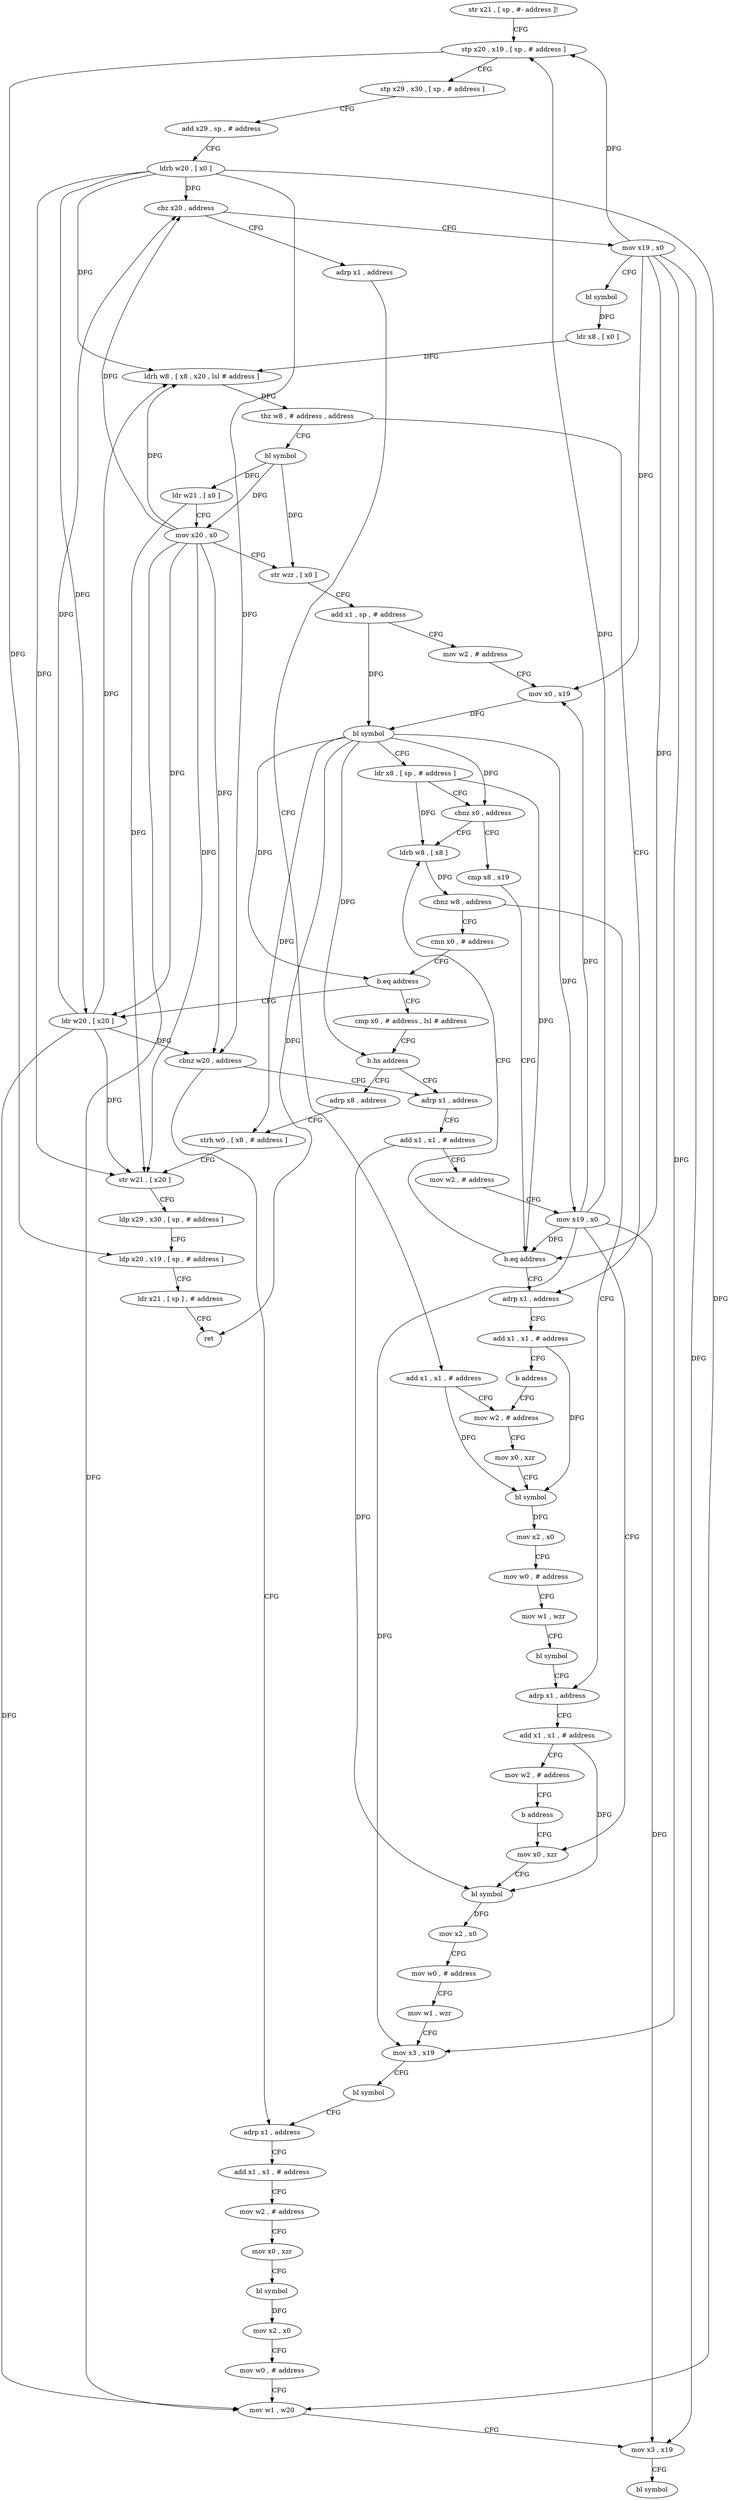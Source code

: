 digraph "func" {
"4232508" [label = "str x21 , [ sp , #- address ]!" ]
"4232512" [label = "stp x20 , x19 , [ sp , # address ]" ]
"4232516" [label = "stp x29 , x30 , [ sp , # address ]" ]
"4232520" [label = "add x29 , sp , # address" ]
"4232524" [label = "ldrb w20 , [ x0 ]" ]
"4232528" [label = "cbz x20 , address" ]
"4232664" [label = "adrp x1 , address" ]
"4232532" [label = "mov x19 , x0" ]
"4232668" [label = "add x1 , x1 , # address" ]
"4232672" [label = "mov w2 , # address" ]
"4232536" [label = "bl symbol" ]
"4232540" [label = "ldr x8 , [ x0 ]" ]
"4232544" [label = "ldrh w8 , [ x8 , x20 , lsl # address ]" ]
"4232548" [label = "tbz w8 , # address , address" ]
"4232652" [label = "adrp x1 , address" ]
"4232552" [label = "bl symbol" ]
"4232740" [label = "mov x0 , xzr" ]
"4232744" [label = "bl symbol" ]
"4232748" [label = "mov x2 , x0" ]
"4232752" [label = "mov w0 , # address" ]
"4232756" [label = "mov w1 , wzr" ]
"4232760" [label = "mov x3 , x19" ]
"4232764" [label = "bl symbol" ]
"4232768" [label = "adrp x1 , address" ]
"4232656" [label = "add x1 , x1 , # address" ]
"4232660" [label = "b address" ]
"4232556" [label = "ldr w21 , [ x0 ]" ]
"4232560" [label = "mov x20 , x0" ]
"4232564" [label = "str wzr , [ x0 ]" ]
"4232568" [label = "add x1 , sp , # address" ]
"4232572" [label = "mov w2 , # address" ]
"4232576" [label = "mov x0 , x19" ]
"4232580" [label = "bl symbol" ]
"4232584" [label = "ldr x8 , [ sp , # address ]" ]
"4232588" [label = "cbnz x0 , address" ]
"4232600" [label = "ldrb w8 , [ x8 ]" ]
"4232592" [label = "cmp x8 , x19" ]
"4232676" [label = "mov x0 , xzr" ]
"4232680" [label = "bl symbol" ]
"4232684" [label = "mov x2 , x0" ]
"4232688" [label = "mov w0 , # address" ]
"4232692" [label = "mov w1 , wzr" ]
"4232696" [label = "bl symbol" ]
"4232700" [label = "adrp x1 , address" ]
"4232604" [label = "cbnz w8 , address" ]
"4232608" [label = "cmn x0 , # address" ]
"4232596" [label = "b.eq address" ]
"4232704" [label = "add x1 , x1 , # address" ]
"4232708" [label = "mov w2 , # address" ]
"4232712" [label = "b address" ]
"4232612" [label = "b.eq address" ]
"4232716" [label = "ldr w20 , [ x20 ]" ]
"4232616" [label = "cmp x0 , # address , lsl # address" ]
"4232720" [label = "cbnz w20 , address" ]
"4232724" [label = "adrp x1 , address" ]
"4232620" [label = "b.hs address" ]
"4232624" [label = "adrp x8 , address" ]
"4232772" [label = "add x1 , x1 , # address" ]
"4232776" [label = "mov w2 , # address" ]
"4232780" [label = "mov x0 , xzr" ]
"4232784" [label = "bl symbol" ]
"4232788" [label = "mov x2 , x0" ]
"4232792" [label = "mov w0 , # address" ]
"4232796" [label = "mov w1 , w20" ]
"4232800" [label = "mov x3 , x19" ]
"4232804" [label = "bl symbol" ]
"4232728" [label = "add x1 , x1 , # address" ]
"4232732" [label = "mov w2 , # address" ]
"4232736" [label = "mov x19 , x0" ]
"4232628" [label = "strh w0 , [ x8 , # address ]" ]
"4232632" [label = "str w21 , [ x20 ]" ]
"4232636" [label = "ldp x29 , x30 , [ sp , # address ]" ]
"4232640" [label = "ldp x20 , x19 , [ sp , # address ]" ]
"4232644" [label = "ldr x21 , [ sp ] , # address" ]
"4232648" [label = "ret" ]
"4232508" -> "4232512" [ label = "CFG" ]
"4232512" -> "4232516" [ label = "CFG" ]
"4232512" -> "4232640" [ label = "DFG" ]
"4232516" -> "4232520" [ label = "CFG" ]
"4232520" -> "4232524" [ label = "CFG" ]
"4232524" -> "4232528" [ label = "DFG" ]
"4232524" -> "4232544" [ label = "DFG" ]
"4232524" -> "4232796" [ label = "DFG" ]
"4232524" -> "4232716" [ label = "DFG" ]
"4232524" -> "4232720" [ label = "DFG" ]
"4232524" -> "4232632" [ label = "DFG" ]
"4232528" -> "4232664" [ label = "CFG" ]
"4232528" -> "4232532" [ label = "CFG" ]
"4232664" -> "4232668" [ label = "CFG" ]
"4232532" -> "4232536" [ label = "CFG" ]
"4232532" -> "4232512" [ label = "DFG" ]
"4232532" -> "4232576" [ label = "DFG" ]
"4232532" -> "4232596" [ label = "DFG" ]
"4232532" -> "4232760" [ label = "DFG" ]
"4232532" -> "4232800" [ label = "DFG" ]
"4232668" -> "4232672" [ label = "CFG" ]
"4232668" -> "4232680" [ label = "DFG" ]
"4232672" -> "4232676" [ label = "CFG" ]
"4232536" -> "4232540" [ label = "DFG" ]
"4232540" -> "4232544" [ label = "DFG" ]
"4232544" -> "4232548" [ label = "DFG" ]
"4232548" -> "4232652" [ label = "CFG" ]
"4232548" -> "4232552" [ label = "CFG" ]
"4232652" -> "4232656" [ label = "CFG" ]
"4232552" -> "4232556" [ label = "DFG" ]
"4232552" -> "4232560" [ label = "DFG" ]
"4232552" -> "4232564" [ label = "DFG" ]
"4232740" -> "4232744" [ label = "CFG" ]
"4232744" -> "4232748" [ label = "DFG" ]
"4232748" -> "4232752" [ label = "CFG" ]
"4232752" -> "4232756" [ label = "CFG" ]
"4232756" -> "4232760" [ label = "CFG" ]
"4232760" -> "4232764" [ label = "CFG" ]
"4232764" -> "4232768" [ label = "CFG" ]
"4232768" -> "4232772" [ label = "CFG" ]
"4232656" -> "4232660" [ label = "CFG" ]
"4232656" -> "4232680" [ label = "DFG" ]
"4232660" -> "4232672" [ label = "CFG" ]
"4232556" -> "4232560" [ label = "CFG" ]
"4232556" -> "4232632" [ label = "DFG" ]
"4232560" -> "4232564" [ label = "CFG" ]
"4232560" -> "4232528" [ label = "DFG" ]
"4232560" -> "4232544" [ label = "DFG" ]
"4232560" -> "4232796" [ label = "DFG" ]
"4232560" -> "4232716" [ label = "DFG" ]
"4232560" -> "4232720" [ label = "DFG" ]
"4232560" -> "4232632" [ label = "DFG" ]
"4232564" -> "4232568" [ label = "CFG" ]
"4232568" -> "4232572" [ label = "CFG" ]
"4232568" -> "4232580" [ label = "DFG" ]
"4232572" -> "4232576" [ label = "CFG" ]
"4232576" -> "4232580" [ label = "DFG" ]
"4232580" -> "4232584" [ label = "CFG" ]
"4232580" -> "4232588" [ label = "DFG" ]
"4232580" -> "4232612" [ label = "DFG" ]
"4232580" -> "4232620" [ label = "DFG" ]
"4232580" -> "4232736" [ label = "DFG" ]
"4232580" -> "4232628" [ label = "DFG" ]
"4232580" -> "4232648" [ label = "DFG" ]
"4232584" -> "4232588" [ label = "CFG" ]
"4232584" -> "4232600" [ label = "DFG" ]
"4232584" -> "4232596" [ label = "DFG" ]
"4232588" -> "4232600" [ label = "CFG" ]
"4232588" -> "4232592" [ label = "CFG" ]
"4232600" -> "4232604" [ label = "DFG" ]
"4232592" -> "4232596" [ label = "CFG" ]
"4232676" -> "4232680" [ label = "CFG" ]
"4232680" -> "4232684" [ label = "DFG" ]
"4232684" -> "4232688" [ label = "CFG" ]
"4232688" -> "4232692" [ label = "CFG" ]
"4232692" -> "4232696" [ label = "CFG" ]
"4232696" -> "4232700" [ label = "CFG" ]
"4232700" -> "4232704" [ label = "CFG" ]
"4232604" -> "4232700" [ label = "CFG" ]
"4232604" -> "4232608" [ label = "CFG" ]
"4232608" -> "4232612" [ label = "CFG" ]
"4232596" -> "4232652" [ label = "CFG" ]
"4232596" -> "4232600" [ label = "CFG" ]
"4232704" -> "4232708" [ label = "CFG" ]
"4232704" -> "4232744" [ label = "DFG" ]
"4232708" -> "4232712" [ label = "CFG" ]
"4232712" -> "4232740" [ label = "CFG" ]
"4232612" -> "4232716" [ label = "CFG" ]
"4232612" -> "4232616" [ label = "CFG" ]
"4232716" -> "4232720" [ label = "DFG" ]
"4232716" -> "4232528" [ label = "DFG" ]
"4232716" -> "4232544" [ label = "DFG" ]
"4232716" -> "4232796" [ label = "DFG" ]
"4232716" -> "4232632" [ label = "DFG" ]
"4232616" -> "4232620" [ label = "CFG" ]
"4232720" -> "4232768" [ label = "CFG" ]
"4232720" -> "4232724" [ label = "CFG" ]
"4232724" -> "4232728" [ label = "CFG" ]
"4232620" -> "4232724" [ label = "CFG" ]
"4232620" -> "4232624" [ label = "CFG" ]
"4232624" -> "4232628" [ label = "CFG" ]
"4232772" -> "4232776" [ label = "CFG" ]
"4232776" -> "4232780" [ label = "CFG" ]
"4232780" -> "4232784" [ label = "CFG" ]
"4232784" -> "4232788" [ label = "DFG" ]
"4232788" -> "4232792" [ label = "CFG" ]
"4232792" -> "4232796" [ label = "CFG" ]
"4232796" -> "4232800" [ label = "CFG" ]
"4232800" -> "4232804" [ label = "CFG" ]
"4232728" -> "4232732" [ label = "CFG" ]
"4232728" -> "4232744" [ label = "DFG" ]
"4232732" -> "4232736" [ label = "CFG" ]
"4232736" -> "4232740" [ label = "CFG" ]
"4232736" -> "4232512" [ label = "DFG" ]
"4232736" -> "4232576" [ label = "DFG" ]
"4232736" -> "4232596" [ label = "DFG" ]
"4232736" -> "4232760" [ label = "DFG" ]
"4232736" -> "4232800" [ label = "DFG" ]
"4232628" -> "4232632" [ label = "CFG" ]
"4232632" -> "4232636" [ label = "CFG" ]
"4232636" -> "4232640" [ label = "CFG" ]
"4232640" -> "4232644" [ label = "CFG" ]
"4232644" -> "4232648" [ label = "CFG" ]
}
